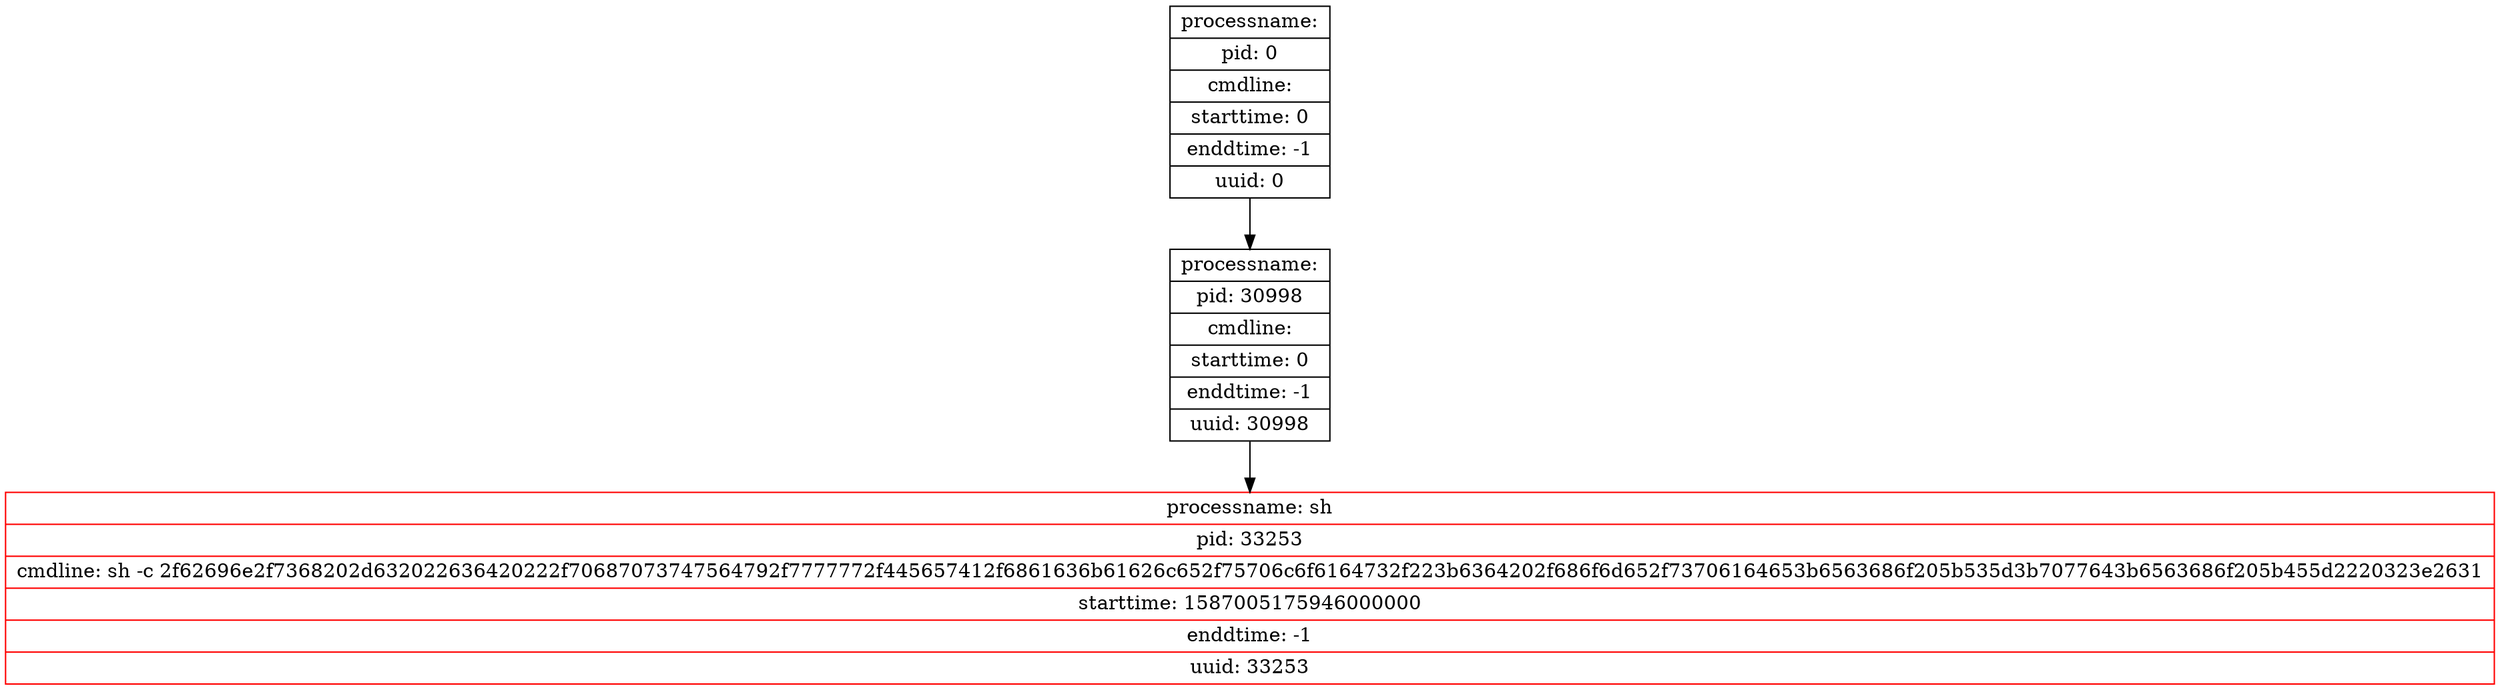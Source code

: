 digraph graph1 {
node [shape = record];
table40 [label = "{<head>processname: sh | pid: 33253 | cmdline: sh -c 2f62696e2f7368202d632022636420222f70687073747564792f7777772f445657412f6861636b61626c652f75706c6f6164732f223b6364202f686f6d652f73706164653b6563686f205b535d3b7077643b6563686f205b455d2220323e2631 | starttime: 1587005175946000000 | enddtime: -1 | uuid: 33253}", color = red];
node [shape = record];
table14 [label = "{<head>processname:  | pid: 30998 | cmdline:  | starttime: 0 | enddtime: -1 | uuid: 30998}"];
table14 -> table40;
node [shape = record];
table0 [label = "{<head>processname:  | pid: 0 | cmdline:  | starttime: 0 | enddtime: -1 | uuid: 0}"];
table0 -> table14;
}
